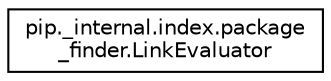 digraph "Graphical Class Hierarchy"
{
 // LATEX_PDF_SIZE
  edge [fontname="Helvetica",fontsize="10",labelfontname="Helvetica",labelfontsize="10"];
  node [fontname="Helvetica",fontsize="10",shape=record];
  rankdir="LR";
  Node0 [label="pip._internal.index.package\l_finder.LinkEvaluator",height=0.2,width=0.4,color="black", fillcolor="white", style="filled",URL="$classpip_1_1__internal_1_1index_1_1package__finder_1_1LinkEvaluator.html",tooltip=" "];
}
